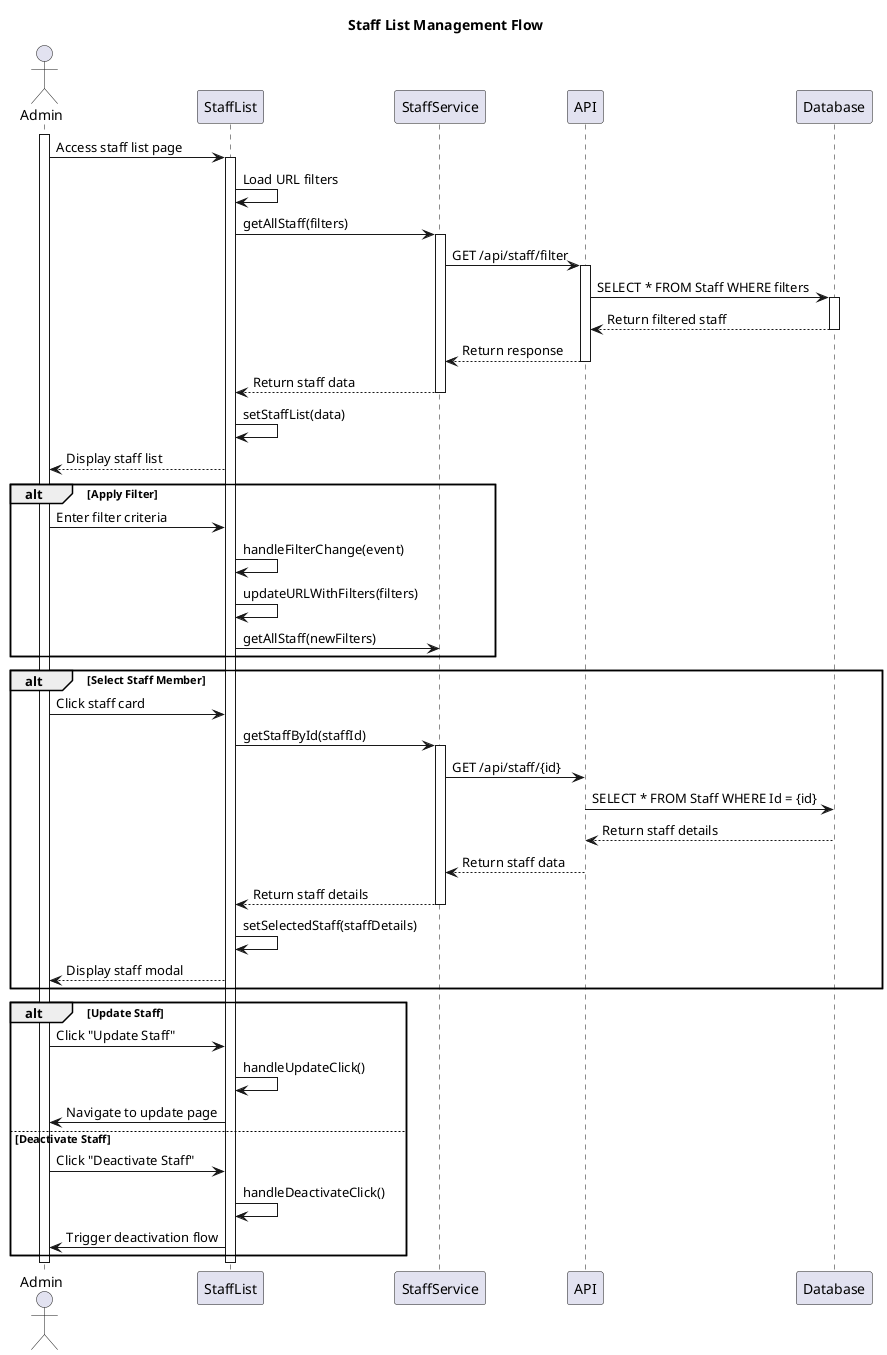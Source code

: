 @startuml StaffList Sequence Diagram
title "Staff List Management Flow"

actor Admin
participant StaffList
participant StaffService
participant API
participant Database

activate Admin
Admin -> StaffList: Access staff list page
activate StaffList

StaffList -> StaffList: Load URL filters
StaffList -> StaffService: getAllStaff(filters)
activate StaffService

StaffService -> API: GET /api/staff/filter
activate API
API -> Database: SELECT * FROM Staff WHERE filters
activate Database
Database --> API: Return filtered staff
deactivate Database
API --> StaffService: Return response
deactivate API

StaffService --> StaffList: Return staff data
deactivate StaffService
StaffList -> StaffList: setStaffList(data)
StaffList --> Admin: Display staff list

alt Apply Filter
    Admin -> StaffList: Enter filter criteria
    StaffList -> StaffList: handleFilterChange(event)
    StaffList -> StaffList: updateURLWithFilters(filters)
    StaffList -> StaffService: getAllStaff(newFilters)
end

alt Select Staff Member
    Admin -> StaffList: Click staff card
    StaffList -> StaffService: getStaffById(staffId)
    activate StaffService
    StaffService -> API: GET /api/staff/{id}
    API -> Database: SELECT * FROM Staff WHERE Id = {id}
    Database --> API: Return staff details
    API --> StaffService: Return staff data
    StaffService --> StaffList: Return staff details
    deactivate StaffService
    StaffList -> StaffList: setSelectedStaff(staffDetails)
    StaffList --> Admin: Display staff modal
end

alt Update Staff
    Admin -> StaffList: Click "Update Staff"
    StaffList -> StaffList: handleUpdateClick()
    StaffList -> Admin: Navigate to update page
else Deactivate Staff
    Admin -> StaffList: Click "Deactivate Staff"
    StaffList -> StaffList: handleDeactivateClick()
    StaffList -> Admin: Trigger deactivation flow
end

deactivate StaffList
deactivate Admin

@enduml